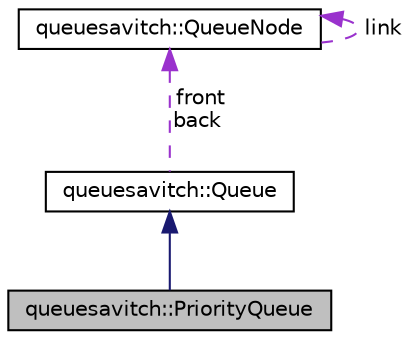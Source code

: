 digraph "queuesavitch::PriorityQueue"
{
  edge [fontname="Helvetica",fontsize="10",labelfontname="Helvetica",labelfontsize="10"];
  node [fontname="Helvetica",fontsize="10",shape=record];
  Node1 [label="queuesavitch::PriorityQueue",height=0.2,width=0.4,color="black", fillcolor="grey75", style="filled", fontcolor="black"];
  Node2 -> Node1 [dir="back",color="midnightblue",fontsize="10",style="solid",fontname="Helvetica"];
  Node2 [label="queuesavitch::Queue",height=0.2,width=0.4,color="black", fillcolor="white", style="filled",URL="$classqueuesavitch_1_1Queue.html"];
  Node3 -> Node2 [dir="back",color="darkorchid3",fontsize="10",style="dashed",label=" front\nback" ,fontname="Helvetica"];
  Node3 [label="queuesavitch::QueueNode",height=0.2,width=0.4,color="black", fillcolor="white", style="filled",URL="$structqueuesavitch_1_1QueueNode.html"];
  Node3 -> Node3 [dir="back",color="darkorchid3",fontsize="10",style="dashed",label=" link" ,fontname="Helvetica"];
}
